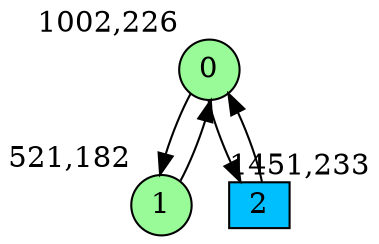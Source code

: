 digraph G {
graph [bgcolor=white]
node [shape=circle, style = filled, fillcolor=white,fixedsize=true, width=0.4, height=0.3 ]
0[xlabel="1002,226", pos = "7.51563,0.109375!", fillcolor=palegreen ];
1[xlabel="521,182", pos = "0,0.796875!", fillcolor=palegreen ];
2[xlabel="1451,233", pos = "14.5313,0!", fillcolor=deepskyblue, shape=box ];
0->1 ;
0->2 ;
1->0 ;
2->0 ;
}

